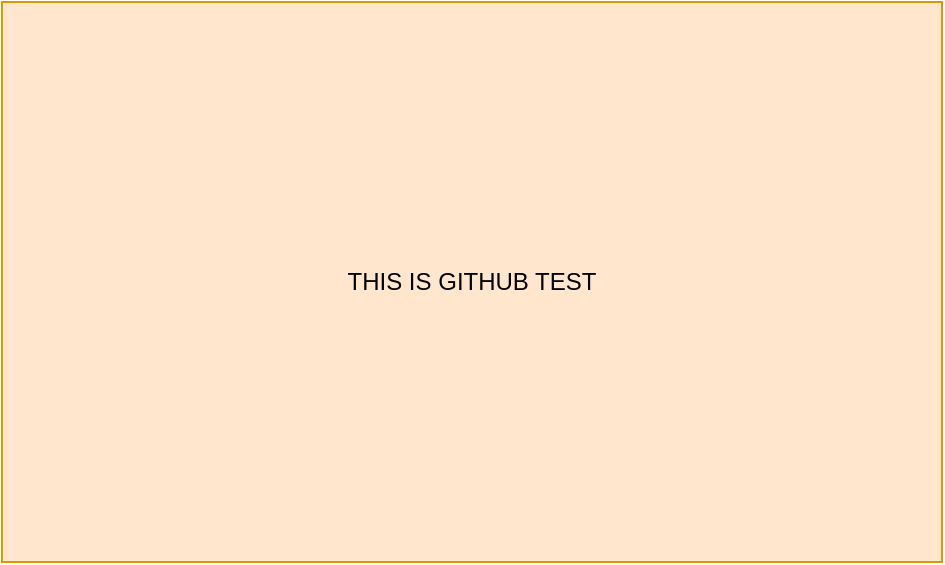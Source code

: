 <mxfile version="15.9.1" type="github">
  <diagram id="_iUKr_MshNY7Wbmf9zy9" name="第 1 页">
    <mxGraphModel dx="2062" dy="1114" grid="1" gridSize="10" guides="1" tooltips="1" connect="1" arrows="1" fold="1" page="1" pageScale="1" pageWidth="850" pageHeight="1100" math="0" shadow="0">
      <root>
        <mxCell id="0" />
        <mxCell id="1" parent="0" />
        <mxCell id="Au5YOPhqFDe7RvTzaOdi-1" value="THIS IS GITHUB TEST" style="rounded=0;whiteSpace=wrap;html=1;fillColor=#ffe6cc;strokeColor=#d79b00;" vertex="1" parent="1">
          <mxGeometry x="210" y="150" width="470" height="280" as="geometry" />
        </mxCell>
      </root>
    </mxGraphModel>
  </diagram>
</mxfile>
